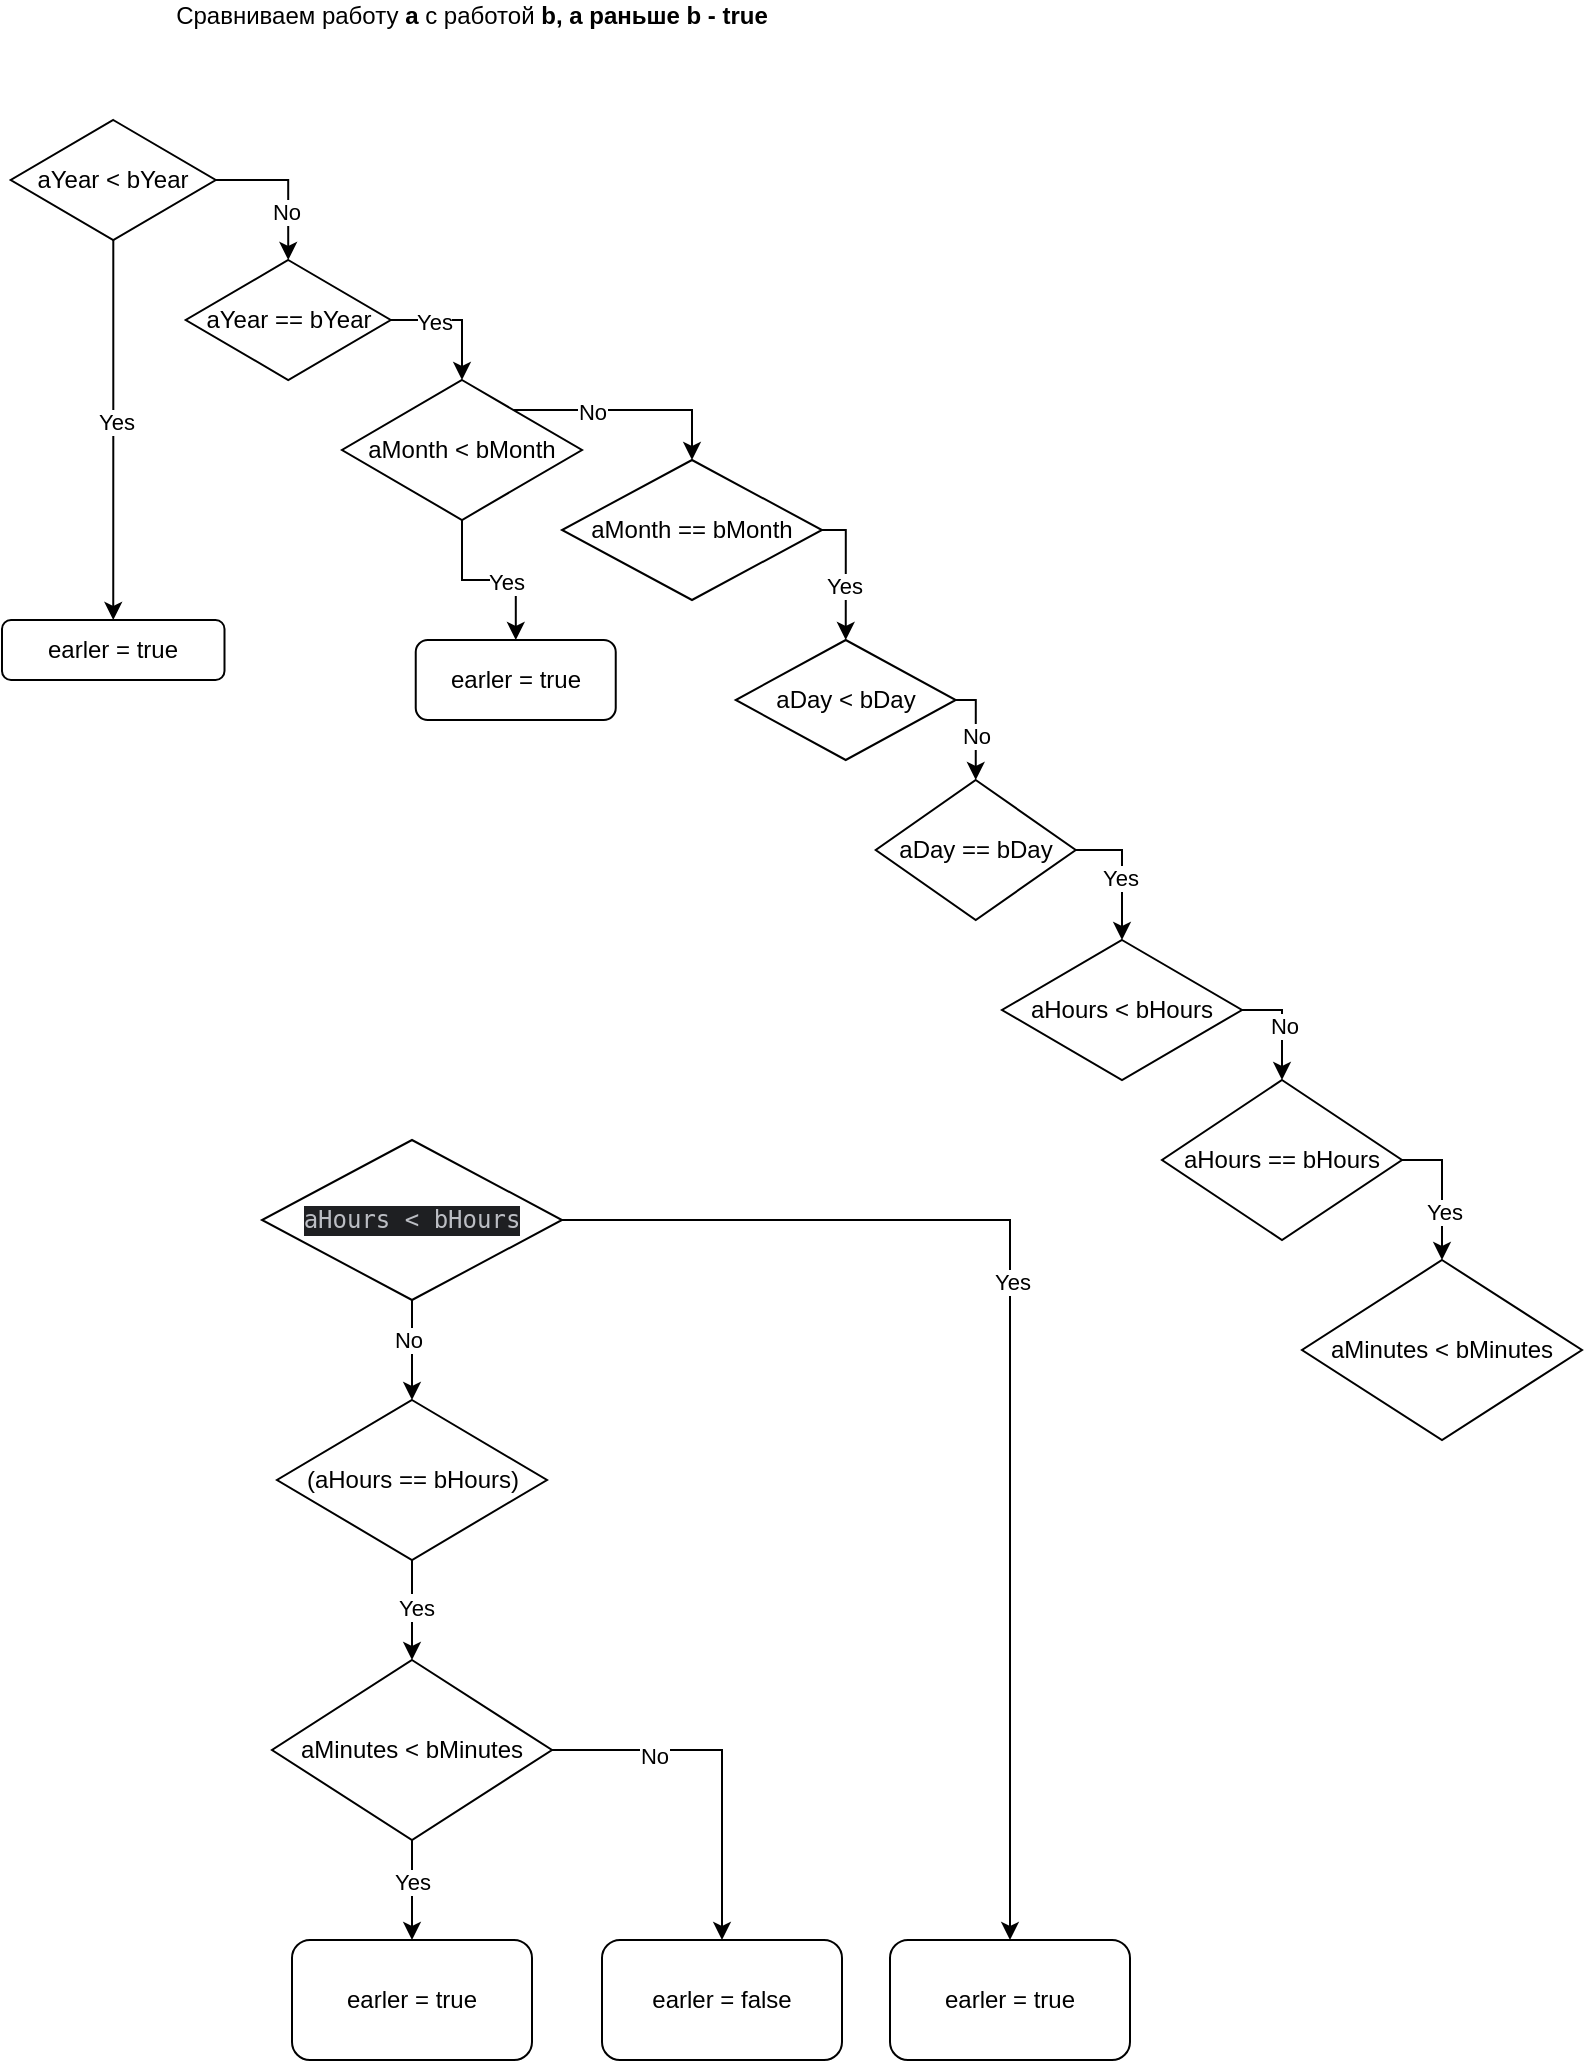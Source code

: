 <mxfile version="22.1.2" type="device">
  <diagram name="Страница — 1" id="PEXk8JzWp22X_gasQ6LK">
    <mxGraphModel dx="958" dy="700" grid="1" gridSize="10" guides="1" tooltips="1" connect="1" arrows="1" fold="1" page="1" pageScale="1" pageWidth="827" pageHeight="1169" math="0" shadow="0">
      <root>
        <mxCell id="0" />
        <mxCell id="1" parent="0" />
        <mxCell id="wCVo80VKMC9zGzPq1CvK-1" value="Сравниваем работу &lt;b&gt;a&lt;/b&gt; с работой &lt;b&gt;b, a раньше b - true&lt;br&gt;&amp;nbsp;&lt;/b&gt;" style="text;strokeColor=none;align=center;fillColor=none;html=1;verticalAlign=middle;whiteSpace=wrap;rounded=0;" vertex="1" parent="1">
          <mxGeometry x="90" y="20" width="330" height="30" as="geometry" />
        </mxCell>
        <mxCell id="wCVo80VKMC9zGzPq1CvK-4" style="edgeStyle=orthogonalEdgeStyle;rounded=0;orthogonalLoop=1;jettySize=auto;html=1;entryX=0.5;entryY=0;entryDx=0;entryDy=0;" edge="1" parent="1" source="wCVo80VKMC9zGzPq1CvK-2" target="wCVo80VKMC9zGzPq1CvK-3">
          <mxGeometry relative="1" as="geometry">
            <Array as="points" />
          </mxGeometry>
        </mxCell>
        <mxCell id="wCVo80VKMC9zGzPq1CvK-6" value="Yes" style="edgeLabel;html=1;align=center;verticalAlign=middle;resizable=0;points=[];" vertex="1" connectable="0" parent="wCVo80VKMC9zGzPq1CvK-4">
          <mxGeometry x="-0.129" y="1" relative="1" as="geometry">
            <mxPoint as="offset" />
          </mxGeometry>
        </mxCell>
        <mxCell id="wCVo80VKMC9zGzPq1CvK-7" style="edgeStyle=orthogonalEdgeStyle;rounded=0;orthogonalLoop=1;jettySize=auto;html=1;exitX=0.5;exitY=1;exitDx=0;exitDy=0;entryX=0.5;entryY=0;entryDx=0;entryDy=0;" edge="1" parent="1" source="wCVo80VKMC9zGzPq1CvK-2" target="wCVo80VKMC9zGzPq1CvK-5">
          <mxGeometry relative="1" as="geometry" />
        </mxCell>
        <mxCell id="wCVo80VKMC9zGzPq1CvK-8" value="No" style="edgeLabel;html=1;align=center;verticalAlign=middle;resizable=0;points=[];" vertex="1" connectable="0" parent="wCVo80VKMC9zGzPq1CvK-7">
          <mxGeometry x="-0.2" y="-2" relative="1" as="geometry">
            <mxPoint as="offset" />
          </mxGeometry>
        </mxCell>
        <mxCell id="wCVo80VKMC9zGzPq1CvK-2" value="&lt;div style=&quot;background-color:#1e1f22;color:#bcbec4&quot;&gt;&lt;pre style=&quot;font-family:&#39;JetBrains Mono&#39;,monospace;font-size:9,8pt;&quot;&gt;aHours &amp;lt; bHours&lt;/pre&gt;&lt;/div&gt;" style="rhombus;whiteSpace=wrap;html=1;" vertex="1" parent="1">
          <mxGeometry x="150" y="590" width="150" height="80" as="geometry" />
        </mxCell>
        <mxCell id="wCVo80VKMC9zGzPq1CvK-3" value="earler = true" style="rounded=1;whiteSpace=wrap;html=1;" vertex="1" parent="1">
          <mxGeometry x="464" y="990" width="120" height="60" as="geometry" />
        </mxCell>
        <mxCell id="wCVo80VKMC9zGzPq1CvK-13" value="" style="edgeStyle=orthogonalEdgeStyle;rounded=0;orthogonalLoop=1;jettySize=auto;html=1;" edge="1" parent="1" source="wCVo80VKMC9zGzPq1CvK-5" target="wCVo80VKMC9zGzPq1CvK-12">
          <mxGeometry relative="1" as="geometry" />
        </mxCell>
        <mxCell id="wCVo80VKMC9zGzPq1CvK-15" value="No" style="edgeLabel;html=1;align=center;verticalAlign=middle;resizable=0;points=[];" vertex="1" connectable="0" parent="wCVo80VKMC9zGzPq1CvK-13">
          <mxGeometry x="-0.095" y="1" relative="1" as="geometry">
            <mxPoint as="offset" />
          </mxGeometry>
        </mxCell>
        <mxCell id="wCVo80VKMC9zGzPq1CvK-16" value="Yes" style="edgeLabel;html=1;align=center;verticalAlign=middle;resizable=0;points=[];" vertex="1" connectable="0" parent="wCVo80VKMC9zGzPq1CvK-13">
          <mxGeometry x="-0.053" y="2" relative="1" as="geometry">
            <mxPoint as="offset" />
          </mxGeometry>
        </mxCell>
        <mxCell id="wCVo80VKMC9zGzPq1CvK-5" value="(aHours == bHours)" style="rhombus;whiteSpace=wrap;html=1;" vertex="1" parent="1">
          <mxGeometry x="157.5" y="720" width="135" height="80" as="geometry" />
        </mxCell>
        <mxCell id="wCVo80VKMC9zGzPq1CvK-9" value="earler = true" style="rounded=1;whiteSpace=wrap;html=1;" vertex="1" parent="1">
          <mxGeometry x="165" y="990" width="120" height="60" as="geometry" />
        </mxCell>
        <mxCell id="wCVo80VKMC9zGzPq1CvK-18" value="" style="edgeStyle=orthogonalEdgeStyle;rounded=0;orthogonalLoop=1;jettySize=auto;html=1;" edge="1" parent="1" source="wCVo80VKMC9zGzPq1CvK-12" target="wCVo80VKMC9zGzPq1CvK-9">
          <mxGeometry relative="1" as="geometry" />
        </mxCell>
        <mxCell id="wCVo80VKMC9zGzPq1CvK-19" value="Yes" style="edgeLabel;html=1;align=center;verticalAlign=middle;resizable=0;points=[];" vertex="1" connectable="0" parent="wCVo80VKMC9zGzPq1CvK-18">
          <mxGeometry x="-0.171" relative="1" as="geometry">
            <mxPoint as="offset" />
          </mxGeometry>
        </mxCell>
        <mxCell id="wCVo80VKMC9zGzPq1CvK-21" style="edgeStyle=orthogonalEdgeStyle;rounded=0;orthogonalLoop=1;jettySize=auto;html=1;entryX=0.5;entryY=0;entryDx=0;entryDy=0;" edge="1" parent="1" source="wCVo80VKMC9zGzPq1CvK-12" target="wCVo80VKMC9zGzPq1CvK-20">
          <mxGeometry relative="1" as="geometry" />
        </mxCell>
        <mxCell id="wCVo80VKMC9zGzPq1CvK-22" value="No" style="edgeLabel;html=1;align=center;verticalAlign=middle;resizable=0;points=[];" vertex="1" connectable="0" parent="wCVo80VKMC9zGzPq1CvK-21">
          <mxGeometry x="-0.433" y="-3" relative="1" as="geometry">
            <mxPoint as="offset" />
          </mxGeometry>
        </mxCell>
        <mxCell id="wCVo80VKMC9zGzPq1CvK-12" value="aMinutes &amp;lt; bMinutes" style="rhombus;whiteSpace=wrap;html=1;" vertex="1" parent="1">
          <mxGeometry x="155" y="850" width="140" height="90" as="geometry" />
        </mxCell>
        <mxCell id="wCVo80VKMC9zGzPq1CvK-20" value="earler = false" style="rounded=1;whiteSpace=wrap;html=1;" vertex="1" parent="1">
          <mxGeometry x="320" y="990" width="120" height="60" as="geometry" />
        </mxCell>
        <mxCell id="wCVo80VKMC9zGzPq1CvK-25" style="edgeStyle=orthogonalEdgeStyle;rounded=0;orthogonalLoop=1;jettySize=auto;html=1;entryX=0.5;entryY=0;entryDx=0;entryDy=0;" edge="1" parent="1" source="wCVo80VKMC9zGzPq1CvK-23" target="wCVo80VKMC9zGzPq1CvK-24">
          <mxGeometry relative="1" as="geometry" />
        </mxCell>
        <mxCell id="wCVo80VKMC9zGzPq1CvK-26" value="Yes" style="edgeLabel;html=1;align=center;verticalAlign=middle;resizable=0;points=[];" vertex="1" connectable="0" parent="wCVo80VKMC9zGzPq1CvK-25">
          <mxGeometry x="-0.042" y="1" relative="1" as="geometry">
            <mxPoint as="offset" />
          </mxGeometry>
        </mxCell>
        <mxCell id="wCVo80VKMC9zGzPq1CvK-42" style="edgeStyle=orthogonalEdgeStyle;rounded=0;orthogonalLoop=1;jettySize=auto;html=1;entryX=0.5;entryY=0;entryDx=0;entryDy=0;exitX=1;exitY=0.5;exitDx=0;exitDy=0;" edge="1" parent="1" source="wCVo80VKMC9zGzPq1CvK-23" target="wCVo80VKMC9zGzPq1CvK-27">
          <mxGeometry relative="1" as="geometry" />
        </mxCell>
        <mxCell id="wCVo80VKMC9zGzPq1CvK-43" value="No" style="edgeLabel;html=1;align=center;verticalAlign=middle;resizable=0;points=[];" vertex="1" connectable="0" parent="wCVo80VKMC9zGzPq1CvK-42">
          <mxGeometry x="0.345" y="-1" relative="1" as="geometry">
            <mxPoint as="offset" />
          </mxGeometry>
        </mxCell>
        <mxCell id="wCVo80VKMC9zGzPq1CvK-23" value="aYear &amp;lt; bYear" style="rhombus;whiteSpace=wrap;html=1;" vertex="1" parent="1">
          <mxGeometry x="24.37" y="80" width="102.5" height="60" as="geometry" />
        </mxCell>
        <mxCell id="wCVo80VKMC9zGzPq1CvK-24" value="earler = true" style="rounded=1;whiteSpace=wrap;html=1;" vertex="1" parent="1">
          <mxGeometry x="20.0" y="330" width="111.25" height="30" as="geometry" />
        </mxCell>
        <mxCell id="wCVo80VKMC9zGzPq1CvK-31" style="edgeStyle=orthogonalEdgeStyle;rounded=0;orthogonalLoop=1;jettySize=auto;html=1;entryX=0.5;entryY=0;entryDx=0;entryDy=0;exitX=1;exitY=0.5;exitDx=0;exitDy=0;" edge="1" parent="1" source="wCVo80VKMC9zGzPq1CvK-27" target="wCVo80VKMC9zGzPq1CvK-30">
          <mxGeometry relative="1" as="geometry">
            <Array as="points">
              <mxPoint x="250" y="180" />
            </Array>
          </mxGeometry>
        </mxCell>
        <mxCell id="wCVo80VKMC9zGzPq1CvK-32" value="Yes" style="edgeLabel;html=1;align=center;verticalAlign=middle;resizable=0;points=[];" vertex="1" connectable="0" parent="wCVo80VKMC9zGzPq1CvK-31">
          <mxGeometry x="-0.338" y="-1" relative="1" as="geometry">
            <mxPoint as="offset" />
          </mxGeometry>
        </mxCell>
        <mxCell id="wCVo80VKMC9zGzPq1CvK-27" value="aYear == bYear" style="rhombus;whiteSpace=wrap;html=1;" vertex="1" parent="1">
          <mxGeometry x="111.87" y="150" width="102.5" height="60" as="geometry" />
        </mxCell>
        <mxCell id="wCVo80VKMC9zGzPq1CvK-34" value="" style="edgeStyle=orthogonalEdgeStyle;rounded=0;orthogonalLoop=1;jettySize=auto;html=1;" edge="1" parent="1" source="wCVo80VKMC9zGzPq1CvK-30" target="wCVo80VKMC9zGzPq1CvK-33">
          <mxGeometry relative="1" as="geometry" />
        </mxCell>
        <mxCell id="wCVo80VKMC9zGzPq1CvK-35" value="Yes&lt;br&gt;" style="edgeLabel;html=1;align=center;verticalAlign=middle;resizable=0;points=[];" vertex="1" connectable="0" parent="wCVo80VKMC9zGzPq1CvK-34">
          <mxGeometry x="0.2" y="-1" relative="1" as="geometry">
            <mxPoint as="offset" />
          </mxGeometry>
        </mxCell>
        <mxCell id="wCVo80VKMC9zGzPq1CvK-37" style="edgeStyle=orthogonalEdgeStyle;rounded=0;orthogonalLoop=1;jettySize=auto;html=1;entryX=0.5;entryY=0;entryDx=0;entryDy=0;" edge="1" parent="1" source="wCVo80VKMC9zGzPq1CvK-30" target="wCVo80VKMC9zGzPq1CvK-36">
          <mxGeometry relative="1" as="geometry">
            <Array as="points">
              <mxPoint x="365" y="225" />
            </Array>
          </mxGeometry>
        </mxCell>
        <mxCell id="wCVo80VKMC9zGzPq1CvK-38" value="No" style="edgeLabel;html=1;align=center;verticalAlign=middle;resizable=0;points=[];" vertex="1" connectable="0" parent="wCVo80VKMC9zGzPq1CvK-37">
          <mxGeometry x="-0.311" y="-1" relative="1" as="geometry">
            <mxPoint as="offset" />
          </mxGeometry>
        </mxCell>
        <mxCell id="wCVo80VKMC9zGzPq1CvK-30" value="aMonth &amp;lt; bMonth" style="rhombus;whiteSpace=wrap;html=1;" vertex="1" parent="1">
          <mxGeometry x="190" y="210" width="120" height="70" as="geometry" />
        </mxCell>
        <mxCell id="wCVo80VKMC9zGzPq1CvK-33" value="earler = true" style="rounded=1;whiteSpace=wrap;html=1;" vertex="1" parent="1">
          <mxGeometry x="226.87" y="340" width="100" height="40" as="geometry" />
        </mxCell>
        <mxCell id="wCVo80VKMC9zGzPq1CvK-40" style="edgeStyle=orthogonalEdgeStyle;rounded=0;orthogonalLoop=1;jettySize=auto;html=1;entryX=0.5;entryY=0;entryDx=0;entryDy=0;exitX=1;exitY=0.5;exitDx=0;exitDy=0;" edge="1" parent="1" source="wCVo80VKMC9zGzPq1CvK-36" target="wCVo80VKMC9zGzPq1CvK-39">
          <mxGeometry relative="1" as="geometry">
            <Array as="points">
              <mxPoint x="442" y="285" />
            </Array>
          </mxGeometry>
        </mxCell>
        <mxCell id="wCVo80VKMC9zGzPq1CvK-45" value="Yes" style="edgeLabel;html=1;align=center;verticalAlign=middle;resizable=0;points=[];" vertex="1" connectable="0" parent="wCVo80VKMC9zGzPq1CvK-40">
          <mxGeometry x="0.2" y="-1" relative="1" as="geometry">
            <mxPoint as="offset" />
          </mxGeometry>
        </mxCell>
        <mxCell id="wCVo80VKMC9zGzPq1CvK-36" value="aMonth == bMonth" style="rhombus;whiteSpace=wrap;html=1;" vertex="1" parent="1">
          <mxGeometry x="300" y="250" width="130" height="70" as="geometry" />
        </mxCell>
        <mxCell id="wCVo80VKMC9zGzPq1CvK-48" style="edgeStyle=orthogonalEdgeStyle;rounded=0;orthogonalLoop=1;jettySize=auto;html=1;entryX=0.5;entryY=0;entryDx=0;entryDy=0;exitX=1;exitY=0.5;exitDx=0;exitDy=0;" edge="1" parent="1" source="wCVo80VKMC9zGzPq1CvK-39" target="wCVo80VKMC9zGzPq1CvK-47">
          <mxGeometry relative="1" as="geometry">
            <Array as="points">
              <mxPoint x="507" y="370" />
            </Array>
          </mxGeometry>
        </mxCell>
        <mxCell id="wCVo80VKMC9zGzPq1CvK-49" value="No" style="edgeLabel;html=1;align=center;verticalAlign=middle;resizable=0;points=[];" vertex="1" connectable="0" parent="wCVo80VKMC9zGzPq1CvK-48">
          <mxGeometry x="0.107" relative="1" as="geometry">
            <mxPoint as="offset" />
          </mxGeometry>
        </mxCell>
        <mxCell id="wCVo80VKMC9zGzPq1CvK-39" value="aDay &amp;lt; bDay" style="rhombus;whiteSpace=wrap;html=1;" vertex="1" parent="1">
          <mxGeometry x="386.87" y="340" width="110" height="60" as="geometry" />
        </mxCell>
        <mxCell id="wCVo80VKMC9zGzPq1CvK-51" style="edgeStyle=orthogonalEdgeStyle;rounded=0;orthogonalLoop=1;jettySize=auto;html=1;entryX=0.5;entryY=0;entryDx=0;entryDy=0;exitX=1;exitY=0.5;exitDx=0;exitDy=0;" edge="1" parent="1" source="wCVo80VKMC9zGzPq1CvK-47" target="wCVo80VKMC9zGzPq1CvK-50">
          <mxGeometry relative="1" as="geometry" />
        </mxCell>
        <mxCell id="wCVo80VKMC9zGzPq1CvK-52" value="Yes" style="edgeLabel;html=1;align=center;verticalAlign=middle;resizable=0;points=[];" vertex="1" connectable="0" parent="wCVo80VKMC9zGzPq1CvK-51">
          <mxGeometry x="0.077" y="-1" relative="1" as="geometry">
            <mxPoint as="offset" />
          </mxGeometry>
        </mxCell>
        <mxCell id="wCVo80VKMC9zGzPq1CvK-47" value="aDay == bDay" style="rhombus;whiteSpace=wrap;html=1;" vertex="1" parent="1">
          <mxGeometry x="456.87" y="410" width="100" height="70" as="geometry" />
        </mxCell>
        <mxCell id="wCVo80VKMC9zGzPq1CvK-54" style="edgeStyle=orthogonalEdgeStyle;rounded=0;orthogonalLoop=1;jettySize=auto;html=1;entryX=0.5;entryY=0;entryDx=0;entryDy=0;exitX=1;exitY=0.5;exitDx=0;exitDy=0;" edge="1" parent="1" source="wCVo80VKMC9zGzPq1CvK-50">
          <mxGeometry relative="1" as="geometry">
            <mxPoint x="660" y="560" as="targetPoint" />
            <Array as="points">
              <mxPoint x="660" y="525" />
            </Array>
          </mxGeometry>
        </mxCell>
        <mxCell id="wCVo80VKMC9zGzPq1CvK-55" value="No" style="edgeLabel;html=1;align=center;verticalAlign=middle;resizable=0;points=[];" vertex="1" connectable="0" parent="wCVo80VKMC9zGzPq1CvK-54">
          <mxGeometry x="0.018" y="1" relative="1" as="geometry">
            <mxPoint as="offset" />
          </mxGeometry>
        </mxCell>
        <mxCell id="wCVo80VKMC9zGzPq1CvK-50" value="aHours &amp;lt; bHours" style="rhombus;whiteSpace=wrap;html=1;" vertex="1" parent="1">
          <mxGeometry x="520" y="490" width="120" height="70" as="geometry" />
        </mxCell>
        <mxCell id="wCVo80VKMC9zGzPq1CvK-57" style="edgeStyle=orthogonalEdgeStyle;rounded=0;orthogonalLoop=1;jettySize=auto;html=1;entryX=0.5;entryY=0;entryDx=0;entryDy=0;exitX=1;exitY=0.5;exitDx=0;exitDy=0;" edge="1" parent="1" source="wCVo80VKMC9zGzPq1CvK-53" target="wCVo80VKMC9zGzPq1CvK-56">
          <mxGeometry relative="1" as="geometry" />
        </mxCell>
        <mxCell id="wCVo80VKMC9zGzPq1CvK-58" value="Yes" style="edgeLabel;html=1;align=center;verticalAlign=middle;resizable=0;points=[];" vertex="1" connectable="0" parent="wCVo80VKMC9zGzPq1CvK-57">
          <mxGeometry x="0.314" y="1" relative="1" as="geometry">
            <mxPoint as="offset" />
          </mxGeometry>
        </mxCell>
        <mxCell id="wCVo80VKMC9zGzPq1CvK-53" value="aHours == bHours" style="rhombus;whiteSpace=wrap;html=1;" vertex="1" parent="1">
          <mxGeometry x="600" y="560" width="120" height="80" as="geometry" />
        </mxCell>
        <mxCell id="wCVo80VKMC9zGzPq1CvK-56" value="aMinutes &amp;lt; bMinutes" style="rhombus;whiteSpace=wrap;html=1;" vertex="1" parent="1">
          <mxGeometry x="670" y="650" width="140" height="90" as="geometry" />
        </mxCell>
      </root>
    </mxGraphModel>
  </diagram>
</mxfile>
